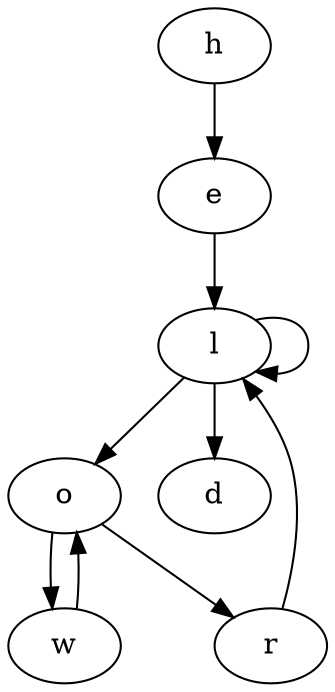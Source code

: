
digraph helloworld {

h;
e;
l;
l;
o;
w;
o;
r;
l;
d;

h -> e -> l -> l -> o -> w -> o -> r -> l -> d;

}

